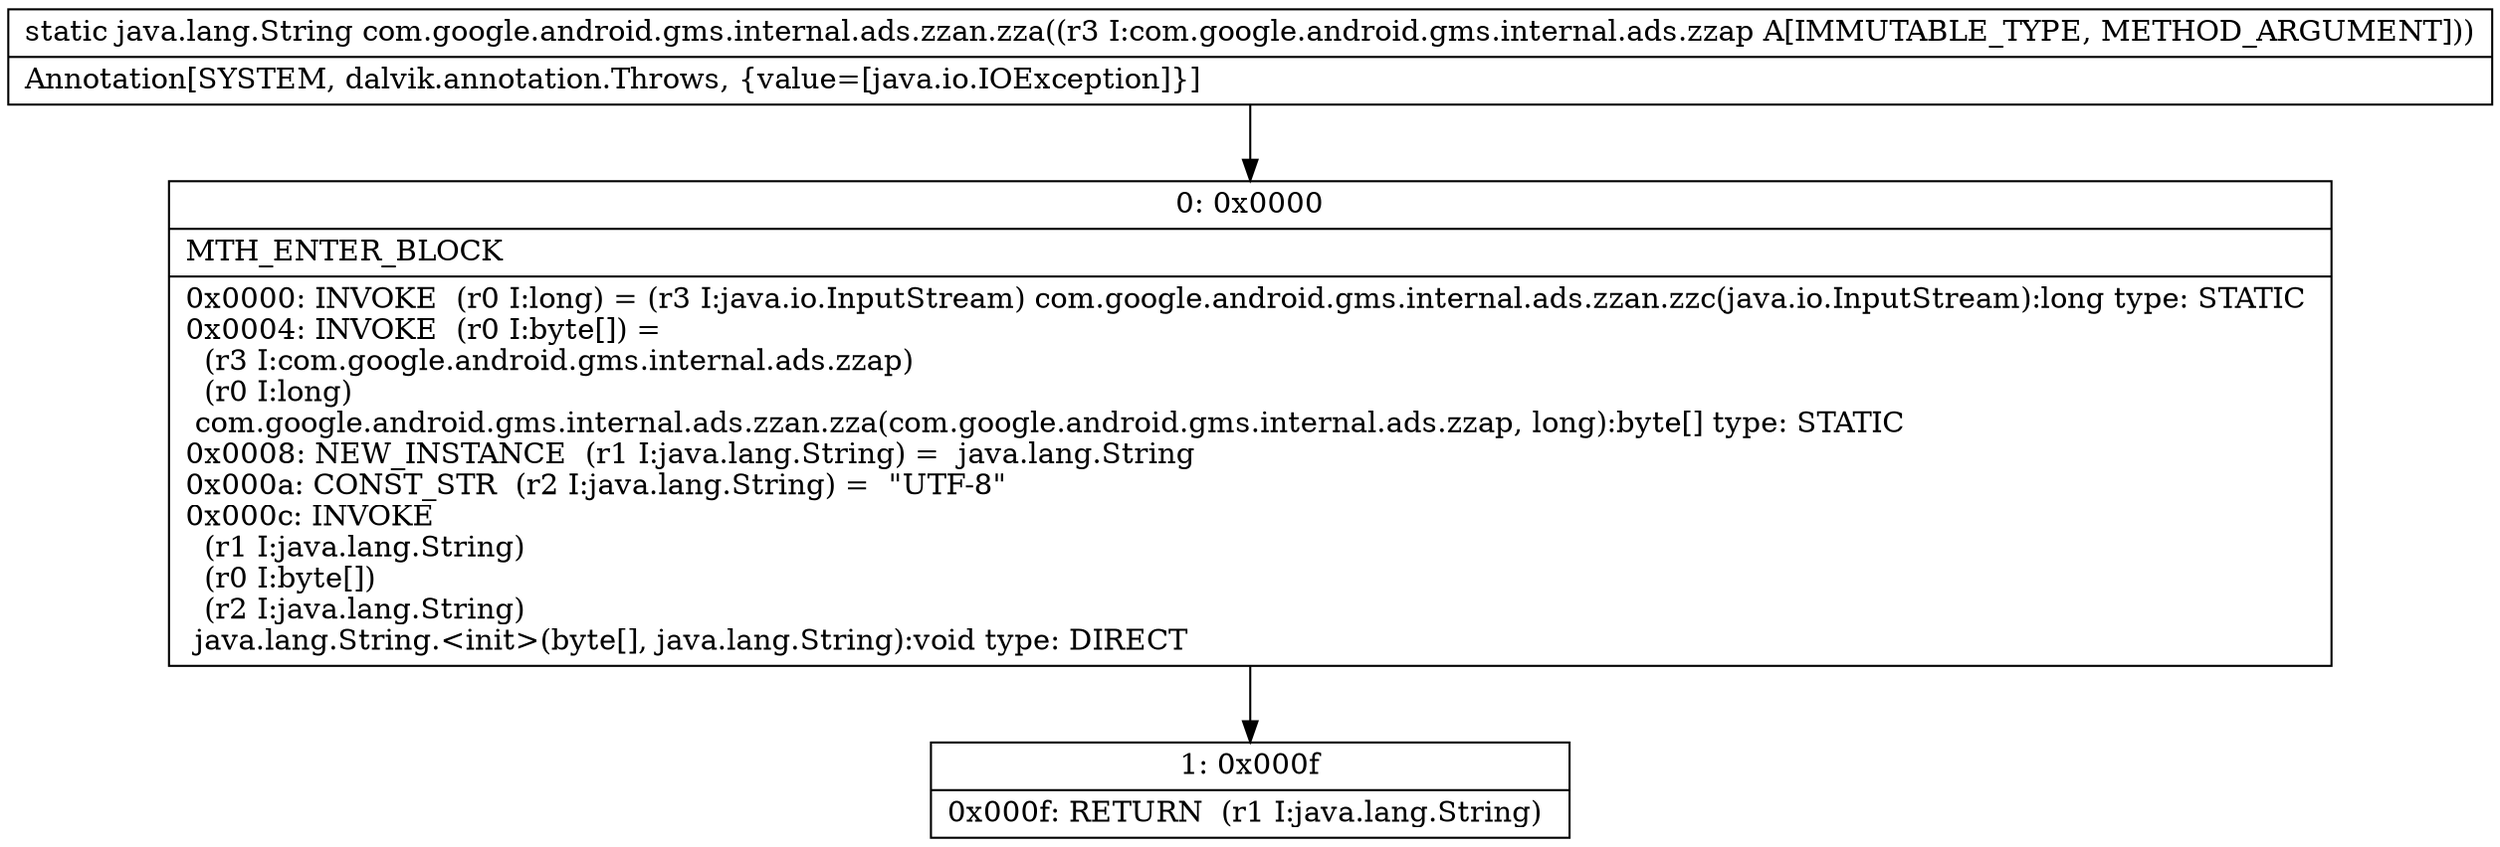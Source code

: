 digraph "CFG forcom.google.android.gms.internal.ads.zzan.zza(Lcom\/google\/android\/gms\/internal\/ads\/zzap;)Ljava\/lang\/String;" {
Node_0 [shape=record,label="{0\:\ 0x0000|MTH_ENTER_BLOCK\l|0x0000: INVOKE  (r0 I:long) = (r3 I:java.io.InputStream) com.google.android.gms.internal.ads.zzan.zzc(java.io.InputStream):long type: STATIC \l0x0004: INVOKE  (r0 I:byte[]) = \l  (r3 I:com.google.android.gms.internal.ads.zzap)\l  (r0 I:long)\l com.google.android.gms.internal.ads.zzan.zza(com.google.android.gms.internal.ads.zzap, long):byte[] type: STATIC \l0x0008: NEW_INSTANCE  (r1 I:java.lang.String) =  java.lang.String \l0x000a: CONST_STR  (r2 I:java.lang.String) =  \"UTF\-8\" \l0x000c: INVOKE  \l  (r1 I:java.lang.String)\l  (r0 I:byte[])\l  (r2 I:java.lang.String)\l java.lang.String.\<init\>(byte[], java.lang.String):void type: DIRECT \l}"];
Node_1 [shape=record,label="{1\:\ 0x000f|0x000f: RETURN  (r1 I:java.lang.String) \l}"];
MethodNode[shape=record,label="{static java.lang.String com.google.android.gms.internal.ads.zzan.zza((r3 I:com.google.android.gms.internal.ads.zzap A[IMMUTABLE_TYPE, METHOD_ARGUMENT]))  | Annotation[SYSTEM, dalvik.annotation.Throws, \{value=[java.io.IOException]\}]\l}"];
MethodNode -> Node_0;
Node_0 -> Node_1;
}

